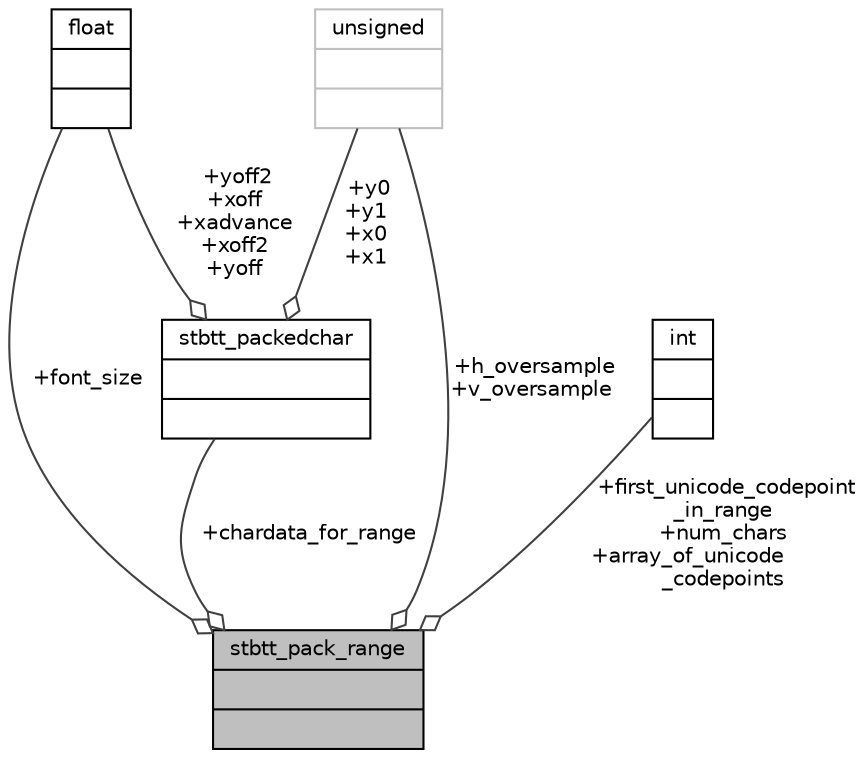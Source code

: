 digraph "stbtt_pack_range"
{
 // INTERACTIVE_SVG=YES
  bgcolor="transparent";
  edge [fontname="Helvetica",fontsize="10",labelfontname="Helvetica",labelfontsize="10"];
  node [fontname="Helvetica",fontsize="10",shape=record];
  Node1 [label="{stbtt_pack_range\n||}",height=0.2,width=0.4,color="black", fillcolor="grey75", style="filled" fontcolor="black"];
  Node2 -> Node1 [color="grey25",fontsize="10",style="solid",label=" +font_size" ,arrowhead="odiamond",fontname="Helvetica"];
  Node2 [label="{float\n||}",height=0.2,width=0.4,color="black",URL="$d4/dc3/classfloat.html"];
  Node3 -> Node1 [color="grey25",fontsize="10",style="solid",label=" +first_unicode_codepoint\l_in_range\n+num_chars\n+array_of_unicode\l_codepoints" ,arrowhead="odiamond",fontname="Helvetica"];
  Node3 [label="{int\n||}",height=0.2,width=0.4,color="black",URL="$d1/da0/classint.html"];
  Node4 -> Node1 [color="grey25",fontsize="10",style="solid",label=" +chardata_for_range" ,arrowhead="odiamond",fontname="Helvetica"];
  Node4 [label="{stbtt_packedchar\n||}",height=0.2,width=0.4,color="black",URL="$d2/d0c/structstbtt__packedchar.html"];
  Node2 -> Node4 [color="grey25",fontsize="10",style="solid",label=" +yoff2\n+xoff\n+xadvance\n+xoff2\n+yoff" ,arrowhead="odiamond",fontname="Helvetica"];
  Node5 -> Node4 [color="grey25",fontsize="10",style="solid",label=" +y0\n+y1\n+x0\n+x1" ,arrowhead="odiamond",fontname="Helvetica"];
  Node5 [label="{unsigned\n||}",height=0.2,width=0.4,color="grey75"];
  Node5 -> Node1 [color="grey25",fontsize="10",style="solid",label=" +h_oversample\n+v_oversample" ,arrowhead="odiamond",fontname="Helvetica"];
}
